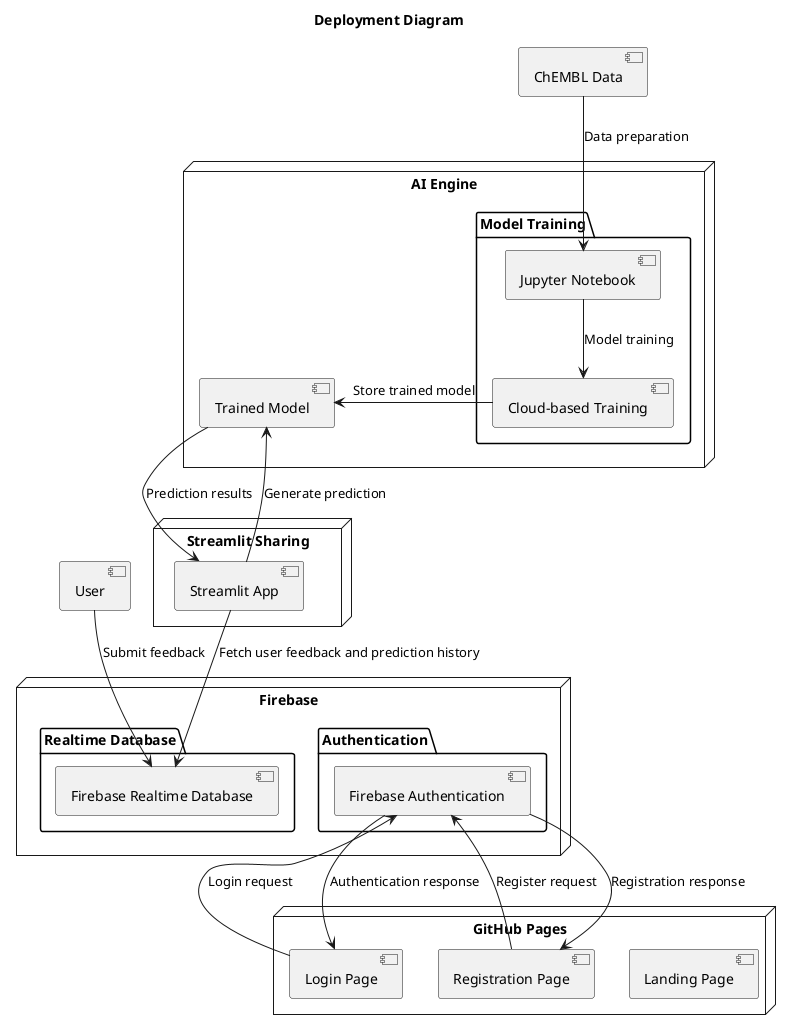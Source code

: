 @startuml deployement_diagram

title Deployment Diagram

node "GitHub Pages" {
  [Landing Page] as landing
  [Login Page] as login
  [Registration Page] as register
}

node "Streamlit Sharing" {
  [Streamlit App] as streamlit
}

node "Firebase" {
  package "Authentication" {
    [Firebase Authentication] as auth
  }
  package "Realtime Database" {
    [Firebase Realtime Database] as db
  }
}

node "AI Engine" {
  package "Model Training" {
    [Jupyter Notebook] as jupyter
    [Cloud-based Training] as cloud_training
  }
  [Trained Model] as model
}

[User] as user
[ChEMBL Data] as data

login --> auth : Login request
auth --> login : Authentication response
register -up-> auth : Register request
auth --> register : Registration response
streamlit --> db : Fetch user feedback and prediction history
streamlit --> model : Generate prediction
data --> jupyter : Data preparation
jupyter --> cloud_training : Model training
cloud_training -> model : Store trained model
model --> streamlit : Prediction results
user --> db : Submit feedback

@enduml